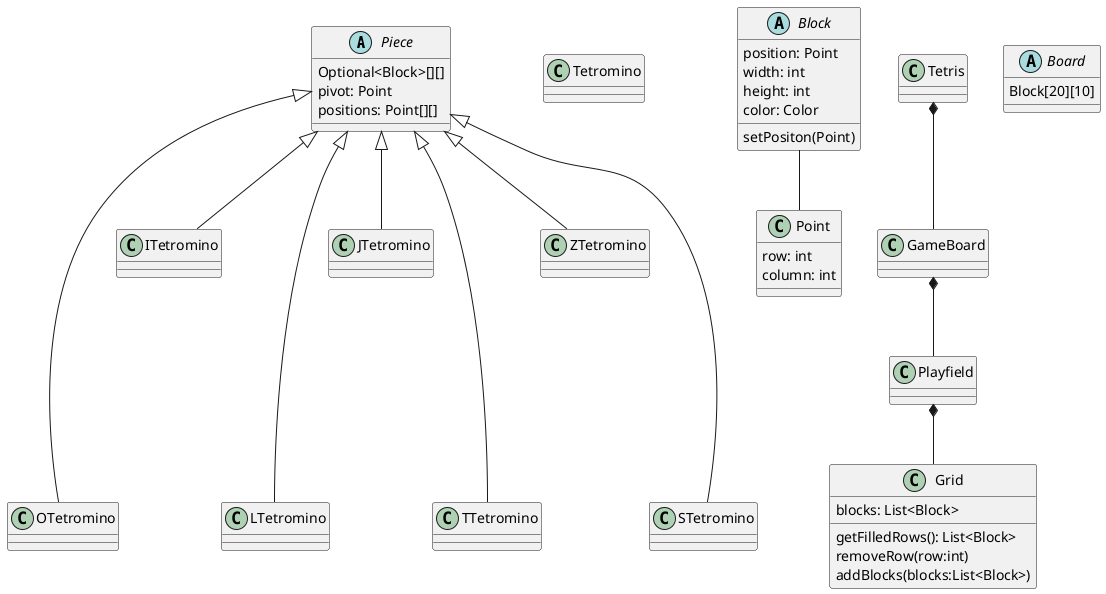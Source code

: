 @startuml
'https://plantuml.com/class-diagram

abstract Piece
class Tetromino
abstract Block
class Point
class GameBoard
class Tetris
class Grid

Piece <|---- OTetromino
Piece <|-- ITetromino
Piece <|---- LTetromino
Piece <|-- JTetromino
Piece <|---- TTetromino
Piece <|-- ZTetromino
Piece <|---- STetromino

Block -- Point
Tetris *-- GameBoard
GameBoard *-- Playfield
Playfield *-- Grid

class Grid {
    blocks: List<Block>
    getFilledRows(): List<Block>
    removeRow(row:int)
    addBlocks(blocks:List<Block>)
}

abstract Board {
    Block[20][10]
}

abstract Piece {
    Optional<Block>[][]
    pivot: Point
    positions: Point[][]
}

class Point {
    row: int
    column: int
}

abstract Block {
    position: Point
    width: int
    height: int
    color: Color

    setPositon(Point)
}

@enduml